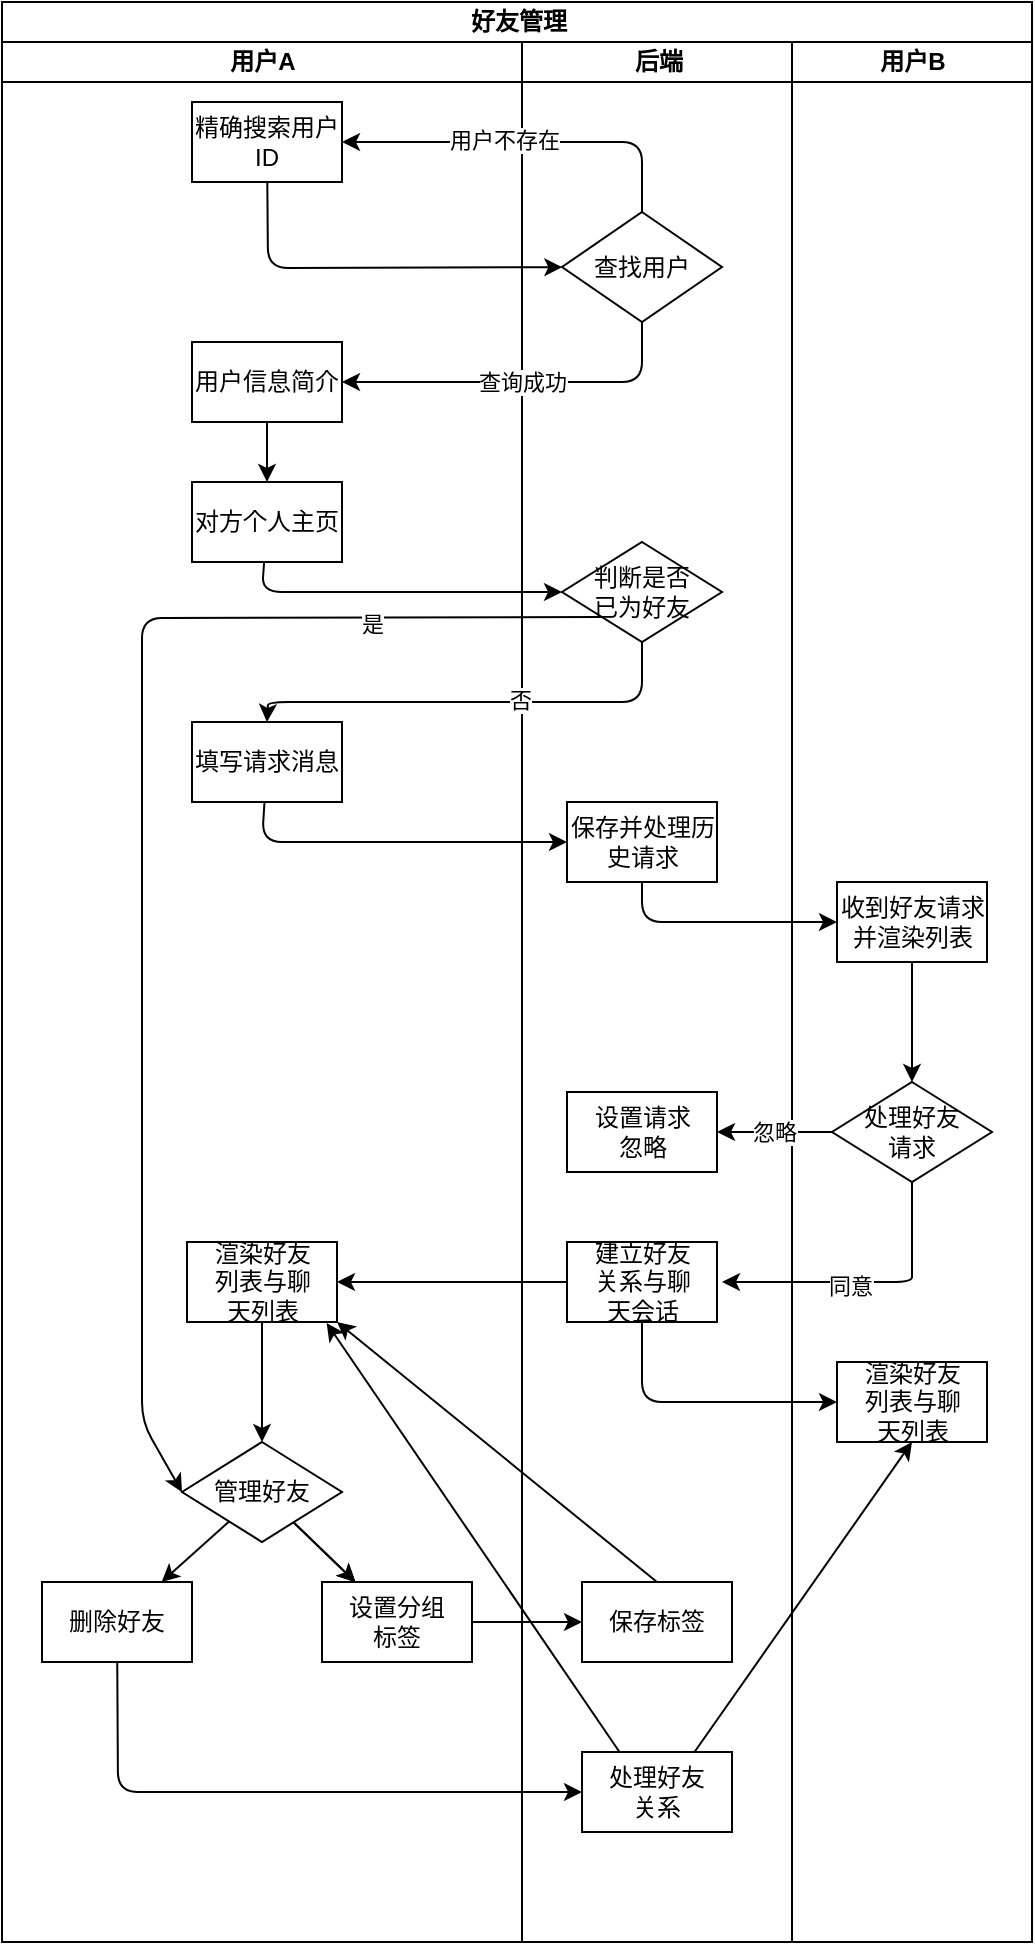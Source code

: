 <mxfile>
    <diagram id="P8Vj52I-r78iM3PTuu8w" name="第 1 页">
        <mxGraphModel dx="59" dy="1695" grid="1" gridSize="10" guides="1" tooltips="1" connect="1" arrows="1" fold="1" page="1" pageScale="1" pageWidth="827" pageHeight="1169" math="0" shadow="0">
            <root>
                <mxCell id="0"/>
                <mxCell id="1" parent="0"/>
                <mxCell id="2" value="好友管理" style="swimlane;childLayout=stackLayout;resizeParent=1;resizeParentMax=0;startSize=20;html=1;gradientColor=none;swimlaneFillColor=default;" vertex="1" parent="1">
                    <mxGeometry x="980.0" y="-170" width="515" height="970" as="geometry"/>
                </mxCell>
                <mxCell id="3" value="用户A" style="swimlane;startSize=20;html=1;gradientColor=none;" vertex="1" parent="2">
                    <mxGeometry y="20" width="260" height="950" as="geometry"/>
                </mxCell>
                <mxCell id="4" value="精确搜索用户ID" style="rounded=0;whiteSpace=wrap;html=1;gradientColor=none;" vertex="1" parent="3">
                    <mxGeometry x="95.0" y="30" width="75" height="40" as="geometry"/>
                </mxCell>
                <mxCell id="5" value="" style="edgeStyle=none;html=1;" edge="1" parent="3" source="6" target="7">
                    <mxGeometry relative="1" as="geometry"/>
                </mxCell>
                <mxCell id="6" value="用户信息简介" style="whiteSpace=wrap;html=1;rounded=0;gradientColor=none;" vertex="1" parent="3">
                    <mxGeometry x="95" y="150" width="75" height="40" as="geometry"/>
                </mxCell>
                <mxCell id="7" value="对方个人主页" style="whiteSpace=wrap;html=1;rounded=0;gradientColor=none;" vertex="1" parent="3">
                    <mxGeometry x="95" y="220" width="75" height="40" as="geometry"/>
                </mxCell>
                <mxCell id="8" value="填写请求消息" style="whiteSpace=wrap;html=1;rounded=0;gradientColor=none;" vertex="1" parent="3">
                    <mxGeometry x="95" y="340" width="75" height="40" as="geometry"/>
                </mxCell>
                <mxCell id="9" value="" style="edgeStyle=none;html=1;" edge="1" parent="3" source="10" target="14">
                    <mxGeometry relative="1" as="geometry"/>
                </mxCell>
                <mxCell id="10" value="渲染好友列表与聊天列表" style="whiteSpace=wrap;html=1;rounded=0;gradientColor=none;spacingLeft=10;spacingRight=10;" vertex="1" parent="3">
                    <mxGeometry x="92.5" y="600" width="75" height="40" as="geometry"/>
                </mxCell>
                <mxCell id="11" value="" style="edgeStyle=none;html=1;" edge="1" parent="3" source="14" target="15">
                    <mxGeometry relative="1" as="geometry"/>
                </mxCell>
                <mxCell id="12" value="" style="edgeStyle=none;html=1;" edge="1" parent="3" source="14" target="15">
                    <mxGeometry relative="1" as="geometry"/>
                </mxCell>
                <mxCell id="13" value="" style="edgeStyle=none;html=1;" edge="1" parent="3" source="14" target="16">
                    <mxGeometry relative="1" as="geometry"/>
                </mxCell>
                <mxCell id="14" value="管理好友" style="rhombus;whiteSpace=wrap;html=1;rounded=0;gradientColor=none;spacingLeft=10;spacingRight=10;" vertex="1" parent="3">
                    <mxGeometry x="90" y="700" width="80" height="50" as="geometry"/>
                </mxCell>
                <mxCell id="15" value="设置分组标签" style="whiteSpace=wrap;html=1;rounded=0;gradientColor=none;spacingLeft=10;spacingRight=10;" vertex="1" parent="3">
                    <mxGeometry x="160" y="770" width="75" height="40" as="geometry"/>
                </mxCell>
                <mxCell id="16" value="删除好友" style="whiteSpace=wrap;html=1;rounded=0;gradientColor=none;spacingLeft=10;spacingRight=10;" vertex="1" parent="3">
                    <mxGeometry x="20" y="770" width="75" height="40" as="geometry"/>
                </mxCell>
                <mxCell id="17" value="后端" style="swimlane;startSize=20;html=1;gradientColor=none;" vertex="1" parent="2">
                    <mxGeometry x="260" y="20" width="135" height="950" as="geometry"/>
                </mxCell>
                <mxCell id="18" value="查找用户" style="rhombus;whiteSpace=wrap;html=1;rounded=0;gradientColor=none;" vertex="1" parent="17">
                    <mxGeometry x="20" y="85" width="80" height="55" as="geometry"/>
                </mxCell>
                <mxCell id="19" value="保存并处理历史请求" style="whiteSpace=wrap;html=1;rounded=0;gradientColor=none;" vertex="1" parent="17">
                    <mxGeometry x="22.5" y="380" width="75" height="40" as="geometry"/>
                </mxCell>
                <mxCell id="20" value="判断是否已为好友" style="rhombus;whiteSpace=wrap;html=1;rounded=0;gradientColor=none;spacingLeft=15;spacingRight=15;" vertex="1" parent="17">
                    <mxGeometry x="20" y="250" width="80" height="50" as="geometry"/>
                </mxCell>
                <mxCell id="21" value="设置请求忽略" style="whiteSpace=wrap;html=1;rounded=0;gradientColor=none;spacingLeft=10;spacingRight=10;" vertex="1" parent="17">
                    <mxGeometry x="22.5" y="525" width="75" height="40" as="geometry"/>
                </mxCell>
                <mxCell id="22" value="建立好友关系与聊天会话" style="whiteSpace=wrap;html=1;rounded=0;gradientColor=none;spacingLeft=10;spacingRight=10;" vertex="1" parent="17">
                    <mxGeometry x="22.5" y="600" width="75" height="40" as="geometry"/>
                </mxCell>
                <mxCell id="23" value="保存标签" style="whiteSpace=wrap;html=1;rounded=0;gradientColor=none;spacingLeft=10;spacingRight=10;" vertex="1" parent="17">
                    <mxGeometry x="30" y="770" width="75" height="40" as="geometry"/>
                </mxCell>
                <mxCell id="24" value="处理好友关系" style="whiteSpace=wrap;html=1;rounded=0;gradientColor=none;spacingLeft=10;spacingRight=10;" vertex="1" parent="17">
                    <mxGeometry x="30" y="855" width="75" height="40" as="geometry"/>
                </mxCell>
                <mxCell id="25" value="用户B" style="swimlane;startSize=20;html=1;gradientColor=none;swimlaneFillColor=none;" vertex="1" parent="2">
                    <mxGeometry x="395" y="20" width="120" height="950" as="geometry"/>
                </mxCell>
                <mxCell id="26" value="" style="edgeStyle=none;html=1;" edge="1" parent="25" source="27" target="28">
                    <mxGeometry relative="1" as="geometry"/>
                </mxCell>
                <mxCell id="27" value="收到好友请求并渲染列表" style="whiteSpace=wrap;html=1;rounded=0;gradientColor=none;" vertex="1" parent="25">
                    <mxGeometry x="22.5" y="420" width="75" height="40" as="geometry"/>
                </mxCell>
                <mxCell id="28" value="处理好友请求" style="rhombus;whiteSpace=wrap;html=1;rounded=0;gradientColor=none;spacingLeft=10;spacingRight=10;" vertex="1" parent="25">
                    <mxGeometry x="20" y="520" width="80" height="50" as="geometry"/>
                </mxCell>
                <mxCell id="29" value="渲染好友列表与聊天列表" style="whiteSpace=wrap;html=1;rounded=0;gradientColor=none;spacingLeft=10;spacingRight=10;" vertex="1" parent="25">
                    <mxGeometry x="22.5" y="660" width="75" height="40" as="geometry"/>
                </mxCell>
                <mxCell id="30" value="" style="edgeStyle=none;html=1;" edge="1" parent="2" source="4" target="18">
                    <mxGeometry relative="1" as="geometry">
                        <Array as="points">
                            <mxPoint x="133.0" y="133"/>
                        </Array>
                    </mxGeometry>
                </mxCell>
                <mxCell id="31" style="edgeStyle=none;html=1;exitX=0.5;exitY=0;exitDx=0;exitDy=0;entryX=1;entryY=0.5;entryDx=0;entryDy=0;" edge="1" parent="2" source="18" target="4">
                    <mxGeometry relative="1" as="geometry">
                        <Array as="points">
                            <mxPoint x="320.0" y="70"/>
                            <mxPoint x="180.0" y="70"/>
                        </Array>
                    </mxGeometry>
                </mxCell>
                <mxCell id="32" value="用户不存在" style="edgeLabel;html=1;align=center;verticalAlign=middle;resizable=0;points=[];" vertex="1" connectable="0" parent="31">
                    <mxGeometry x="0.123" y="-1" relative="1" as="geometry">
                        <mxPoint as="offset"/>
                    </mxGeometry>
                </mxCell>
                <mxCell id="33" value="查询成功" style="edgeStyle=none;html=1;exitX=0.5;exitY=1;exitDx=0;exitDy=0;" edge="1" parent="2" source="18" target="6">
                    <mxGeometry relative="1" as="geometry">
                        <Array as="points">
                            <mxPoint x="320.0" y="190"/>
                            <mxPoint x="180.0" y="190"/>
                        </Array>
                    </mxGeometry>
                </mxCell>
                <mxCell id="34" value="" style="edgeStyle=none;html=1;" edge="1" parent="2" source="8" target="19">
                    <mxGeometry relative="1" as="geometry">
                        <Array as="points">
                            <mxPoint x="130.0" y="420"/>
                        </Array>
                    </mxGeometry>
                </mxCell>
                <mxCell id="35" value="" style="edgeStyle=none;html=1;" edge="1" parent="2" source="19" target="27">
                    <mxGeometry relative="1" as="geometry">
                        <Array as="points">
                            <mxPoint x="320.0" y="460"/>
                        </Array>
                    </mxGeometry>
                </mxCell>
                <mxCell id="36" value="" style="edgeStyle=none;html=1;" edge="1" parent="2" source="7" target="20">
                    <mxGeometry relative="1" as="geometry">
                        <Array as="points">
                            <mxPoint x="130.0" y="295"/>
                        </Array>
                    </mxGeometry>
                </mxCell>
                <mxCell id="37" style="edgeStyle=none;html=1;entryX=0.5;entryY=0;entryDx=0;entryDy=0;" edge="1" parent="2" source="20" target="8">
                    <mxGeometry relative="1" as="geometry">
                        <Array as="points">
                            <mxPoint x="320.0" y="350"/>
                            <mxPoint x="133.0" y="350"/>
                        </Array>
                    </mxGeometry>
                </mxCell>
                <mxCell id="38" value="否" style="edgeLabel;html=1;align=center;verticalAlign=middle;resizable=0;points=[];" vertex="1" connectable="0" parent="37">
                    <mxGeometry x="-0.196" y="-1" relative="1" as="geometry">
                        <mxPoint as="offset"/>
                    </mxGeometry>
                </mxCell>
                <mxCell id="39" value="忽略" style="edgeStyle=none;html=1;" edge="1" parent="2" source="28" target="21">
                    <mxGeometry relative="1" as="geometry"/>
                </mxCell>
                <mxCell id="40" value="" style="edgeStyle=none;html=1;" edge="1" parent="2" source="28">
                    <mxGeometry relative="1" as="geometry">
                        <mxPoint x="360.0" y="640" as="targetPoint"/>
                        <Array as="points">
                            <mxPoint x="455.0" y="630"/>
                            <mxPoint x="455.0" y="640"/>
                        </Array>
                    </mxGeometry>
                </mxCell>
                <mxCell id="41" value="同意" style="edgeLabel;html=1;align=center;verticalAlign=middle;resizable=0;points=[];" vertex="1" connectable="0" parent="40">
                    <mxGeometry x="0.121" y="2" relative="1" as="geometry">
                        <mxPoint as="offset"/>
                    </mxGeometry>
                </mxCell>
                <mxCell id="42" value="" style="edgeStyle=none;html=1;" edge="1" parent="2" source="22" target="10">
                    <mxGeometry relative="1" as="geometry"/>
                </mxCell>
                <mxCell id="43" value="" style="edgeStyle=none;html=1;" edge="1" parent="2" source="22" target="29">
                    <mxGeometry relative="1" as="geometry">
                        <Array as="points">
                            <mxPoint x="320.0" y="700"/>
                        </Array>
                    </mxGeometry>
                </mxCell>
                <mxCell id="44" style="edgeStyle=none;html=1;exitX=0;exitY=1;exitDx=0;exitDy=0;entryX=0;entryY=0.5;entryDx=0;entryDy=0;" edge="1" parent="2" source="20" target="14">
                    <mxGeometry relative="1" as="geometry">
                        <mxPoint x="20.0" y="720" as="targetPoint"/>
                        <Array as="points">
                            <mxPoint x="70.0" y="308"/>
                            <mxPoint x="70.0" y="710"/>
                        </Array>
                    </mxGeometry>
                </mxCell>
                <mxCell id="45" value="是" style="edgeLabel;html=1;align=center;verticalAlign=middle;resizable=0;points=[];" vertex="1" connectable="0" parent="44">
                    <mxGeometry x="-0.658" y="3" relative="1" as="geometry">
                        <mxPoint as="offset"/>
                    </mxGeometry>
                </mxCell>
                <mxCell id="46" value="" style="edgeStyle=none;html=1;" edge="1" parent="2" source="15" target="23">
                    <mxGeometry relative="1" as="geometry"/>
                </mxCell>
                <mxCell id="47" style="edgeStyle=none;html=1;exitX=0.5;exitY=0;exitDx=0;exitDy=0;entryX=1;entryY=1;entryDx=0;entryDy=0;" edge="1" parent="2" source="23" target="10">
                    <mxGeometry relative="1" as="geometry"/>
                </mxCell>
                <mxCell id="48" value="" style="edgeStyle=none;html=1;" edge="1" parent="2" source="16" target="24">
                    <mxGeometry relative="1" as="geometry">
                        <Array as="points">
                            <mxPoint x="58.0" y="895"/>
                        </Array>
                    </mxGeometry>
                </mxCell>
                <mxCell id="49" style="edgeStyle=none;html=1;exitX=0.25;exitY=0;exitDx=0;exitDy=0;entryX=0.931;entryY=1.012;entryDx=0;entryDy=0;entryPerimeter=0;" edge="1" parent="2" source="24" target="10">
                    <mxGeometry relative="1" as="geometry"/>
                </mxCell>
                <mxCell id="50" style="edgeStyle=none;html=1;exitX=0.75;exitY=0;exitDx=0;exitDy=0;entryX=0.5;entryY=1;entryDx=0;entryDy=0;" edge="1" parent="2" source="24" target="29">
                    <mxGeometry relative="1" as="geometry"/>
                </mxCell>
            </root>
        </mxGraphModel>
    </diagram>
</mxfile>